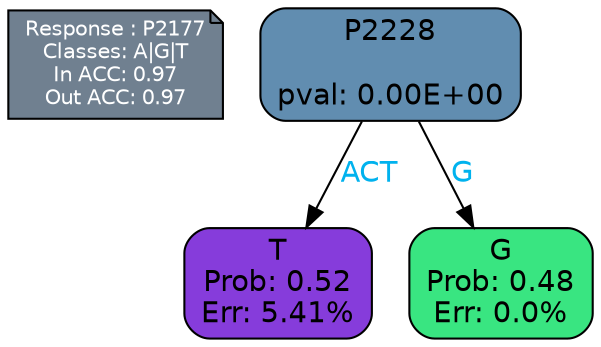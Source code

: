 digraph Tree {
node [shape=box, style="filled, rounded", color="black", fontname=helvetica] ;
graph [ranksep=equally, splines=polylines, bgcolor=transparent, dpi=600] ;
edge [fontname=helvetica] ;
LEGEND [label="Response : P2177
Classes: A|G|T
In ACC: 0.97
Out ACC: 0.97
",shape=note,align=left,style=filled,fillcolor="slategray",fontcolor="white",fontsize=10];1 [label="P2228

pval: 0.00E+00", fillcolor="#618db0"] ;
2 [label="T
Prob: 0.52
Err: 5.41%", fillcolor="#863cdb"] ;
3 [label="G
Prob: 0.48
Err: 0.0%", fillcolor="#39e581"] ;
1 -> 2 [label="ACT",fontcolor=deepskyblue2] ;
1 -> 3 [label="G",fontcolor=deepskyblue2] ;
{rank = same; 2;3;}{rank = same; LEGEND;1;}}